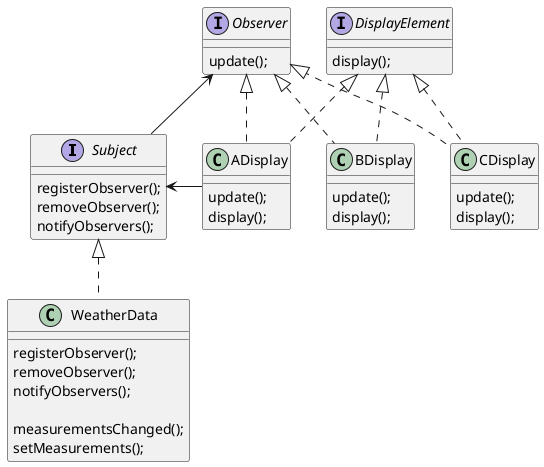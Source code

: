 @startuml

interface Subject {
    registerObserver();
    removeObserver();
    notifyObservers();
}
interface Observer {
    update();
}
interface DisplayElement {
    display();
}

class WeatherData {
    registerObserver();
    removeObserver();
    notifyObservers();

    measurementsChanged();
    setMeasurements();
}

class ADisplay {
    update();
    display();
}
class BDisplay {
    update();
    display();
}
class CDisplay {
    update();
    display();
}

Subject <|.. WeatherData
Observer <|.. ADisplay
Observer <|.. BDisplay
Observer <|.. CDisplay
DisplayElement <|.. ADisplay
DisplayElement <|.. BDisplay
DisplayElement <|.. CDisplay

Observer <-- Subject
Subject <- ADisplay

@enduml